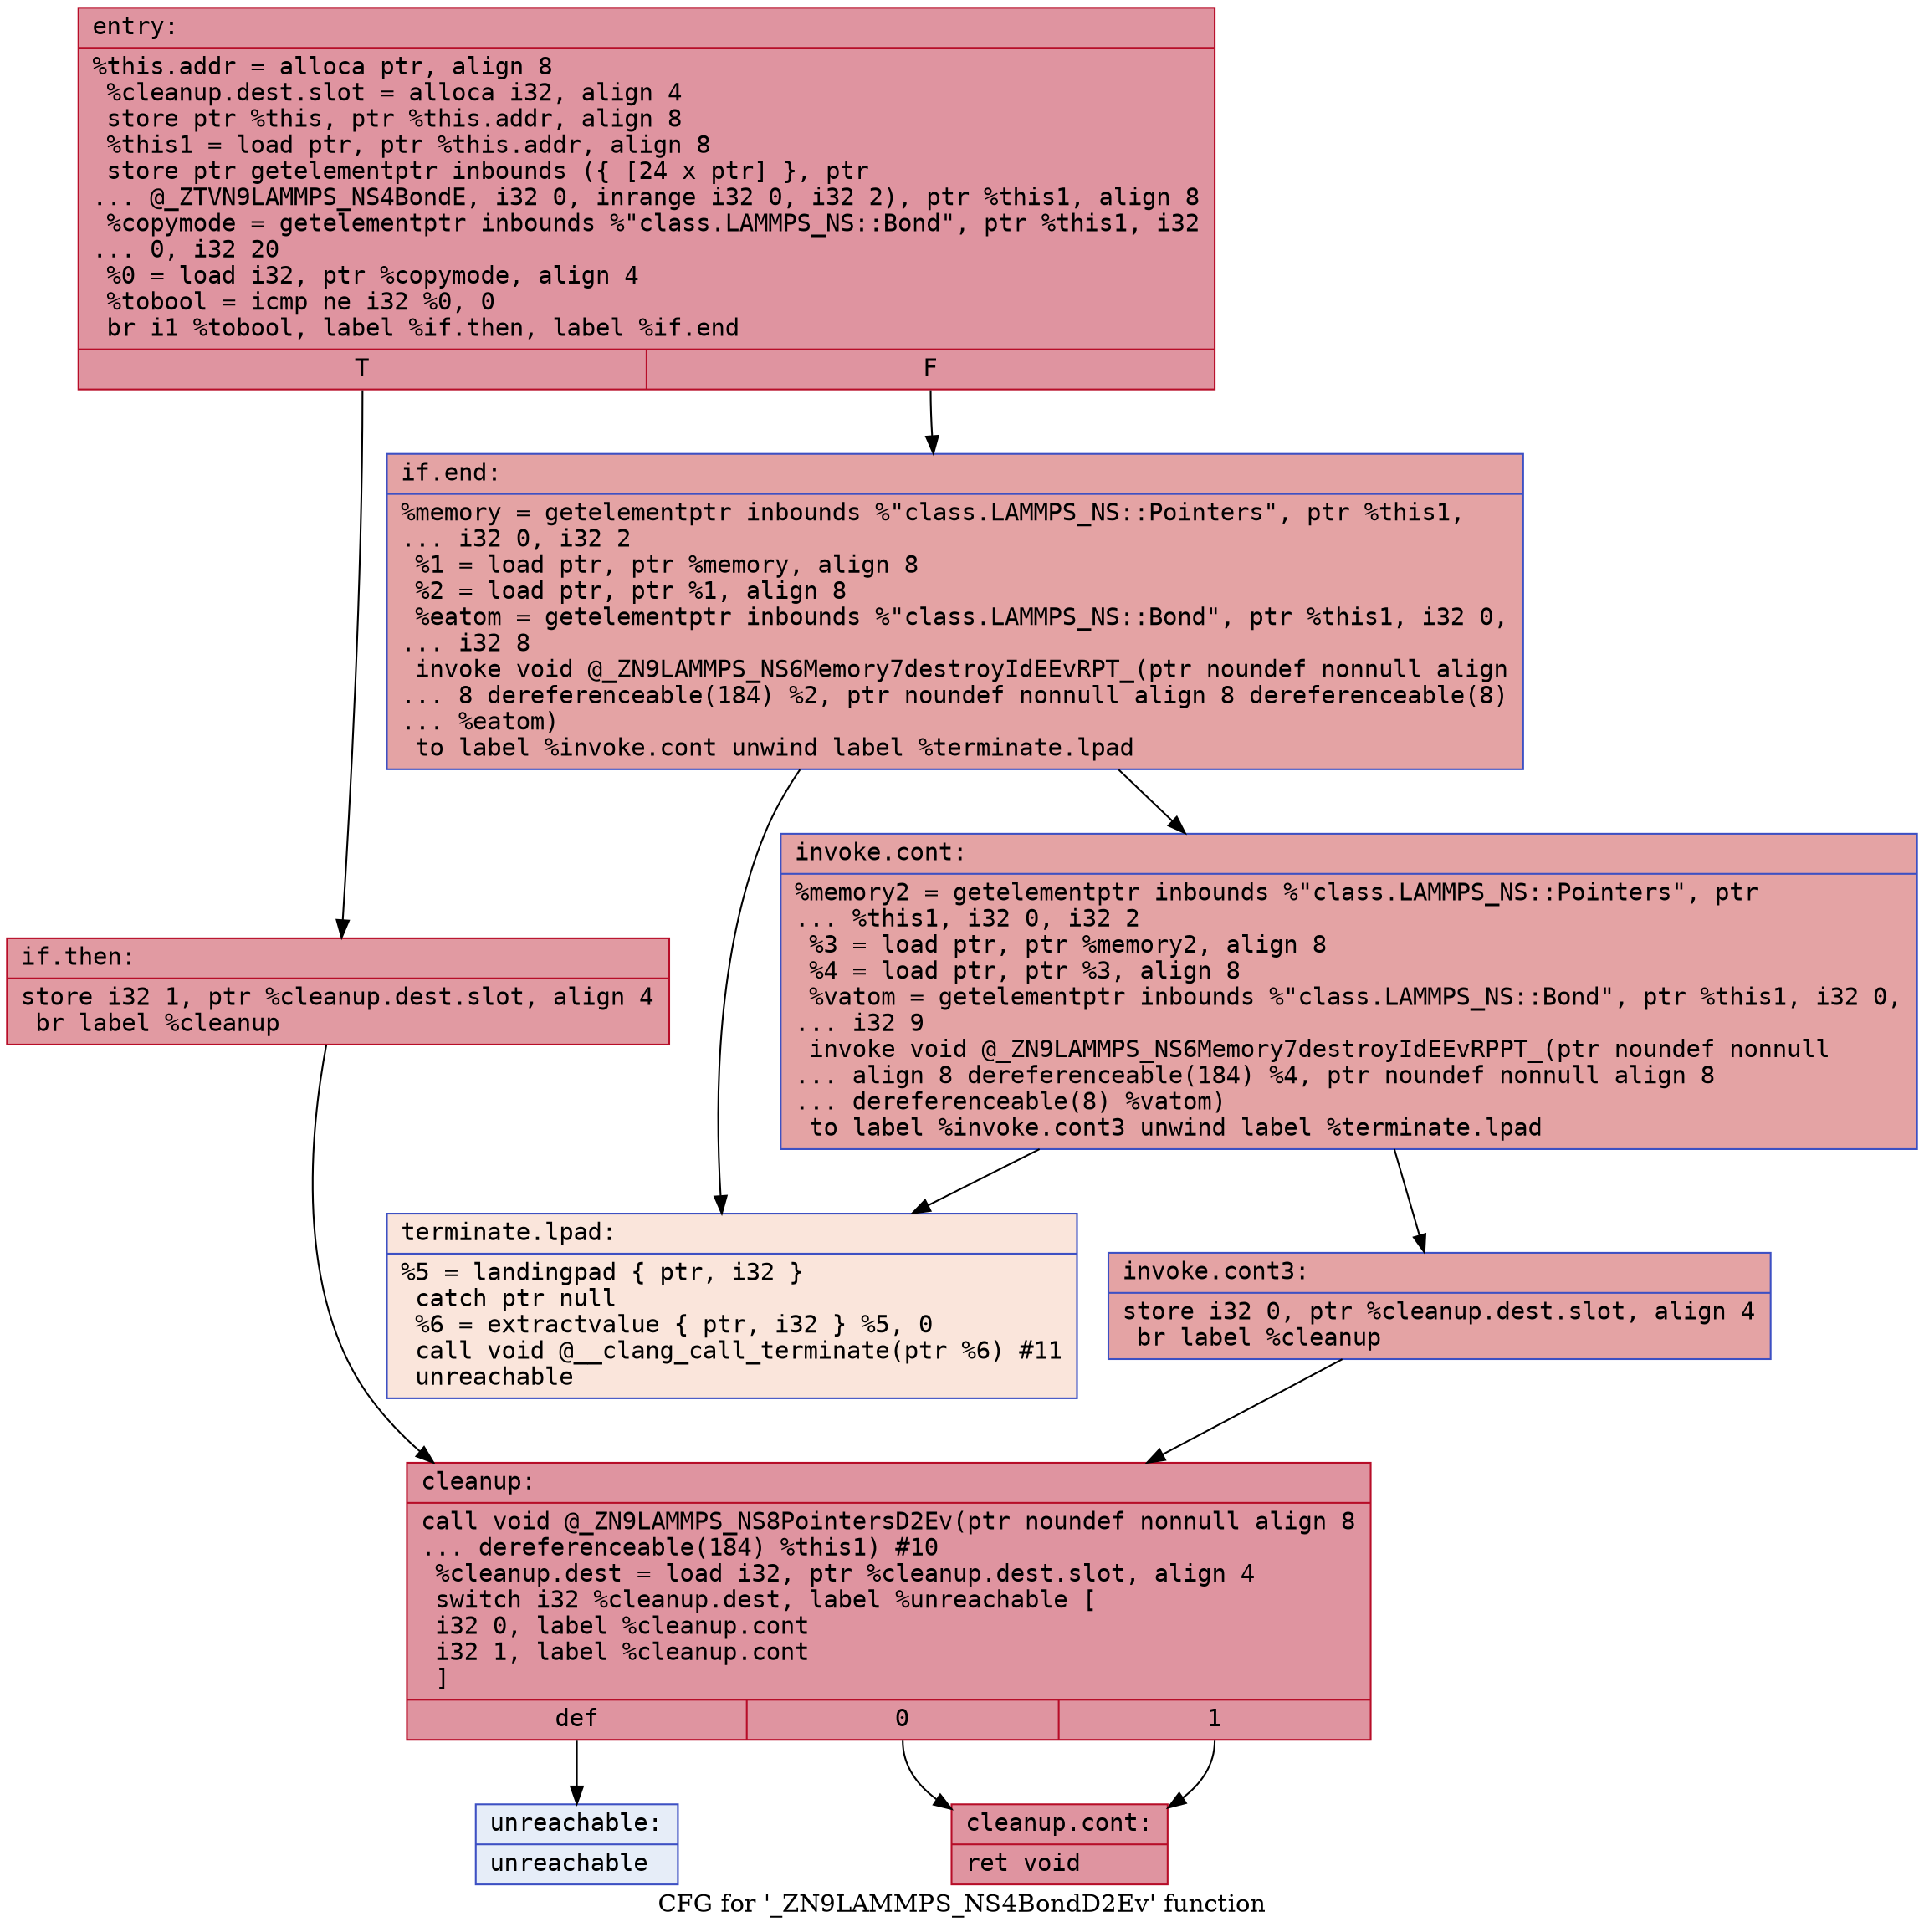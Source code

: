 digraph "CFG for '_ZN9LAMMPS_NS4BondD2Ev' function" {
	label="CFG for '_ZN9LAMMPS_NS4BondD2Ev' function";

	Node0x55ba6325e0b0 [shape=record,color="#b70d28ff", style=filled, fillcolor="#b70d2870" fontname="Courier",label="{entry:\l|  %this.addr = alloca ptr, align 8\l  %cleanup.dest.slot = alloca i32, align 4\l  store ptr %this, ptr %this.addr, align 8\l  %this1 = load ptr, ptr %this.addr, align 8\l  store ptr getelementptr inbounds (\{ [24 x ptr] \}, ptr\l... @_ZTVN9LAMMPS_NS4BondE, i32 0, inrange i32 0, i32 2), ptr %this1, align 8\l  %copymode = getelementptr inbounds %\"class.LAMMPS_NS::Bond\", ptr %this1, i32\l... 0, i32 20\l  %0 = load i32, ptr %copymode, align 4\l  %tobool = icmp ne i32 %0, 0\l  br i1 %tobool, label %if.then, label %if.end\l|{<s0>T|<s1>F}}"];
	Node0x55ba6325e0b0:s0 -> Node0x55ba6325e5f0[tooltip="entry -> if.then\nProbability 62.50%" ];
	Node0x55ba6325e0b0:s1 -> Node0x55ba6325e660[tooltip="entry -> if.end\nProbability 37.50%" ];
	Node0x55ba6325e5f0 [shape=record,color="#b70d28ff", style=filled, fillcolor="#bb1b2c70" fontname="Courier",label="{if.then:\l|  store i32 1, ptr %cleanup.dest.slot, align 4\l  br label %cleanup\l}"];
	Node0x55ba6325e5f0 -> Node0x55ba6325e880[tooltip="if.then -> cleanup\nProbability 100.00%" ];
	Node0x55ba6325e660 [shape=record,color="#3d50c3ff", style=filled, fillcolor="#c32e3170" fontname="Courier",label="{if.end:\l|  %memory = getelementptr inbounds %\"class.LAMMPS_NS::Pointers\", ptr %this1,\l... i32 0, i32 2\l  %1 = load ptr, ptr %memory, align 8\l  %2 = load ptr, ptr %1, align 8\l  %eatom = getelementptr inbounds %\"class.LAMMPS_NS::Bond\", ptr %this1, i32 0,\l... i32 8\l  invoke void @_ZN9LAMMPS_NS6Memory7destroyIdEEvRPT_(ptr noundef nonnull align\l... 8 dereferenceable(184) %2, ptr noundef nonnull align 8 dereferenceable(8)\l... %eatom)\l          to label %invoke.cont unwind label %terminate.lpad\l}"];
	Node0x55ba6325e660 -> Node0x55ba6325ec20[tooltip="if.end -> invoke.cont\nProbability 100.00%" ];
	Node0x55ba6325e660 -> Node0x55ba6325e010[tooltip="if.end -> terminate.lpad\nProbability 0.00%" ];
	Node0x55ba6325ec20 [shape=record,color="#3d50c3ff", style=filled, fillcolor="#c32e3170" fontname="Courier",label="{invoke.cont:\l|  %memory2 = getelementptr inbounds %\"class.LAMMPS_NS::Pointers\", ptr\l... %this1, i32 0, i32 2\l  %3 = load ptr, ptr %memory2, align 8\l  %4 = load ptr, ptr %3, align 8\l  %vatom = getelementptr inbounds %\"class.LAMMPS_NS::Bond\", ptr %this1, i32 0,\l... i32 9\l  invoke void @_ZN9LAMMPS_NS6Memory7destroyIdEEvRPPT_(ptr noundef nonnull\l... align 8 dereferenceable(184) %4, ptr noundef nonnull align 8\l... dereferenceable(8) %vatom)\l          to label %invoke.cont3 unwind label %terminate.lpad\l}"];
	Node0x55ba6325ec20 -> Node0x55ba6325f390[tooltip="invoke.cont -> invoke.cont3\nProbability 100.00%" ];
	Node0x55ba6325ec20 -> Node0x55ba6325e010[tooltip="invoke.cont -> terminate.lpad\nProbability 0.00%" ];
	Node0x55ba6325f390 [shape=record,color="#3d50c3ff", style=filled, fillcolor="#c32e3170" fontname="Courier",label="{invoke.cont3:\l|  store i32 0, ptr %cleanup.dest.slot, align 4\l  br label %cleanup\l}"];
	Node0x55ba6325f390 -> Node0x55ba6325e880[tooltip="invoke.cont3 -> cleanup\nProbability 100.00%" ];
	Node0x55ba6325e880 [shape=record,color="#b70d28ff", style=filled, fillcolor="#b70d2870" fontname="Courier",label="{cleanup:\l|  call void @_ZN9LAMMPS_NS8PointersD2Ev(ptr noundef nonnull align 8\l... dereferenceable(184) %this1) #10\l  %cleanup.dest = load i32, ptr %cleanup.dest.slot, align 4\l  switch i32 %cleanup.dest, label %unreachable [\l    i32 0, label %cleanup.cont\l    i32 1, label %cleanup.cont\l  ]\l|{<s0>def|<s1>0|<s2>1}}"];
	Node0x55ba6325e880:s0 -> Node0x55ba6325f960[tooltip="cleanup -> unreachable\nProbability 0.00%" ];
	Node0x55ba6325e880:s1 -> Node0x55ba6325f9b0[tooltip="cleanup -> cleanup.cont\nProbability 100.00%" ];
	Node0x55ba6325e880:s2 -> Node0x55ba6325f9b0[tooltip="cleanup -> cleanup.cont\nProbability 100.00%" ];
	Node0x55ba6325f9b0 [shape=record,color="#b70d28ff", style=filled, fillcolor="#b70d2870" fontname="Courier",label="{cleanup.cont:\l|  ret void\l}"];
	Node0x55ba6325e010 [shape=record,color="#3d50c3ff", style=filled, fillcolor="#f4c5ad70" fontname="Courier",label="{terminate.lpad:\l|  %5 = landingpad \{ ptr, i32 \}\l          catch ptr null\l  %6 = extractvalue \{ ptr, i32 \} %5, 0\l  call void @__clang_call_terminate(ptr %6) #11\l  unreachable\l}"];
	Node0x55ba6325f960 [shape=record,color="#3d50c3ff", style=filled, fillcolor="#c7d7f070" fontname="Courier",label="{unreachable:\l|  unreachable\l}"];
}
